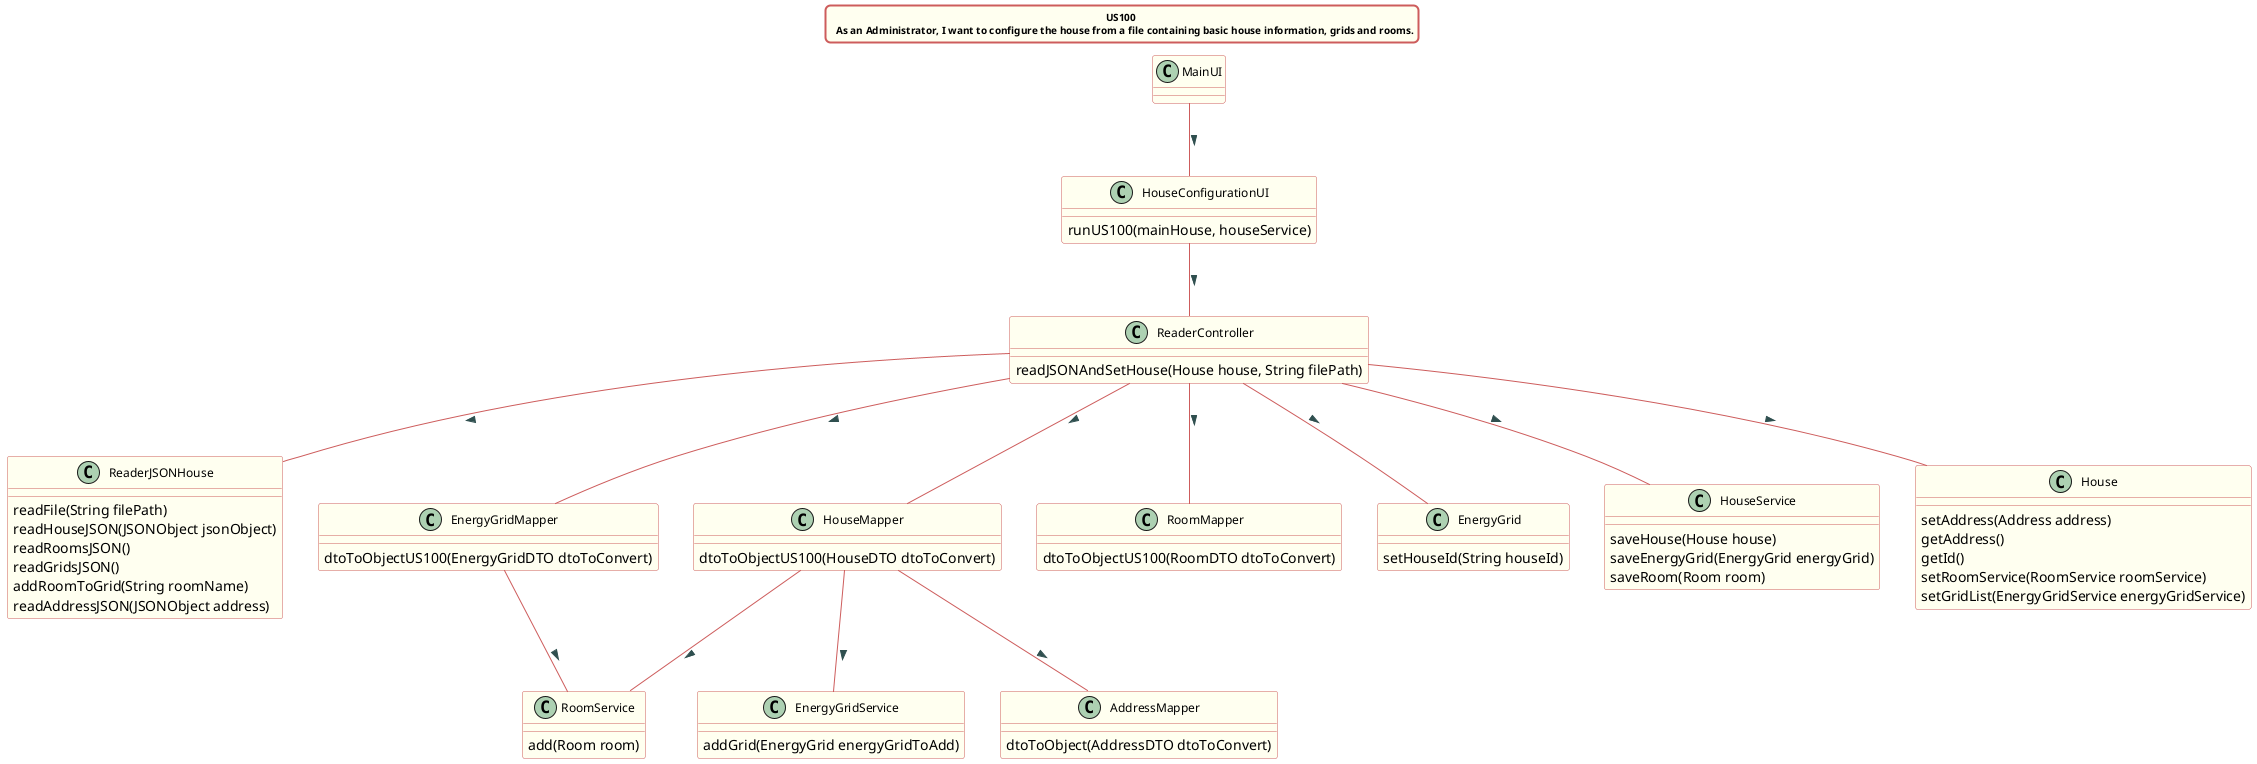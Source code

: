@startuml
title US100 \n  As an Administrator, I want to configure the house from a file containing basic house information, grids and rooms.

skinparam titleBorderRoundCorner 10
skinparam titleBorderThickness 2
skinparam titleBorderColor indianred
skinparam titleBackgroundColor ivory
skinparam FontName verdana
skinparam titleFontSize 10


skinparam class {
 	BorderColor indianred
 	BackgroundColor indianred
 	BackgroundColor ivory
    roundcorner 10
    ArrowFontName Verdana
    ArrowColor indianred
    ArrowFontColor darkslategrey
    FontSize 12
 }


MainUI -- HouseConfigurationUI : >
HouseConfigurationUI -- ReaderController : >
ReaderController -- ReaderJSONHouse : >
ReaderController -- HouseMapper : >
HouseMapper -- AddressMapper : >
HouseMapper -- RoomService : >
HouseMapper -- EnergyGridService : >
ReaderController -- RoomMapper : >
ReaderController -- EnergyGridMapper : >
EnergyGridMapper -- RoomService : >
ReaderController -- EnergyGrid : >
ReaderController -- HouseService : >
ReaderController -- House : >

class HouseConfigurationUI{
runUS100(mainHouse, houseService)
}

class ReaderController{
readJSONAndSetHouse(House house, String filePath)
}

class ReaderJSONHouse{
readFile(String filePath)
readHouseJSON(JSONObject jsonObject)
readRoomsJSON()
readGridsJSON()
addRoomToGrid(String roomName)
readAddressJSON(JSONObject address)
}

class HouseMapper{
dtoToObjectUS100(HouseDTO dtoToConvert)
}

class EnergyGridMapper{
dtoToObjectUS100(EnergyGridDTO dtoToConvert)
}

class AddressMapper{
dtoToObject(AddressDTO dtoToConvert)
}

class RoomMapper{
dtoToObjectUS100(RoomDTO dtoToConvert)
}

class EnergyGridService{
addGrid(EnergyGrid energyGridToAdd)
}

class EnergyGrid{
setHouseId(String houseId)
}

class RoomService{
add(Room room)
}

class HouseService{
saveHouse(House house)
saveEnergyGrid(EnergyGrid energyGrid)
saveRoom(Room room)
}

class House{
setAddress(Address address)
getAddress()
getId()
setRoomService(RoomService roomService)
setGridList(EnergyGridService energyGridService)
}


@enduml